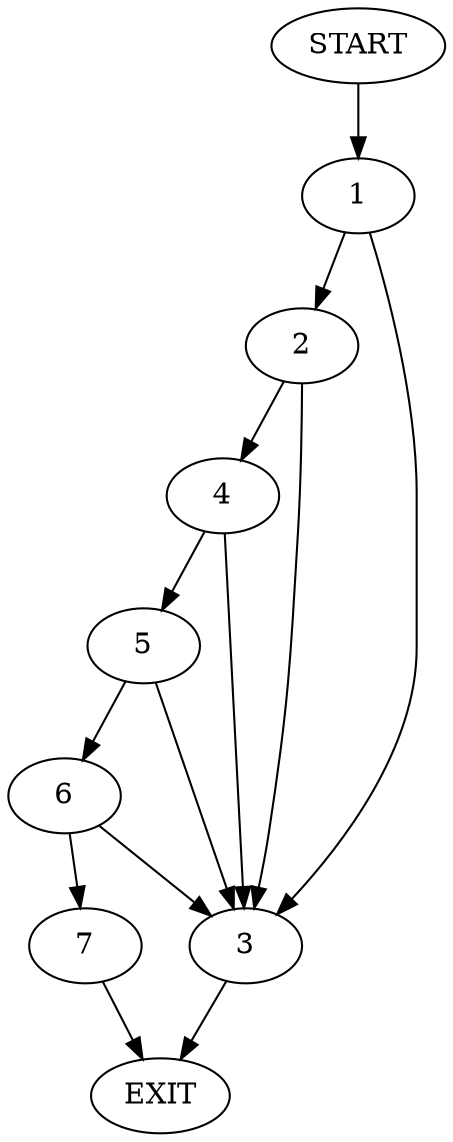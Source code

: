 digraph {
0 [label="START"]
8 [label="EXIT"]
0 -> 1
1 -> 2
1 -> 3
3 -> 8
2 -> 3
2 -> 4
4 -> 5
4 -> 3
5 -> 6
5 -> 3
6 -> 7
6 -> 3
7 -> 8
}
